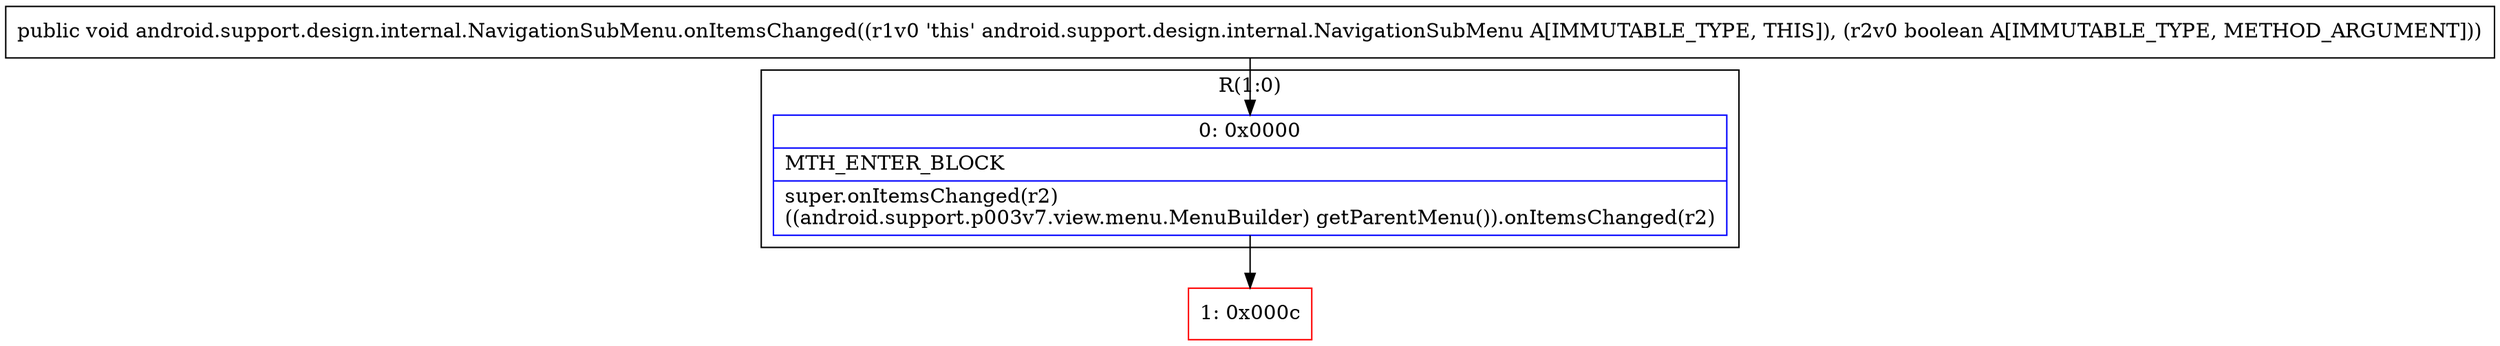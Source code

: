 digraph "CFG forandroid.support.design.internal.NavigationSubMenu.onItemsChanged(Z)V" {
subgraph cluster_Region_127649184 {
label = "R(1:0)";
node [shape=record,color=blue];
Node_0 [shape=record,label="{0\:\ 0x0000|MTH_ENTER_BLOCK\l|super.onItemsChanged(r2)\l((android.support.p003v7.view.menu.MenuBuilder) getParentMenu()).onItemsChanged(r2)\l}"];
}
Node_1 [shape=record,color=red,label="{1\:\ 0x000c}"];
MethodNode[shape=record,label="{public void android.support.design.internal.NavigationSubMenu.onItemsChanged((r1v0 'this' android.support.design.internal.NavigationSubMenu A[IMMUTABLE_TYPE, THIS]), (r2v0 boolean A[IMMUTABLE_TYPE, METHOD_ARGUMENT])) }"];
MethodNode -> Node_0;
Node_0 -> Node_1;
}

